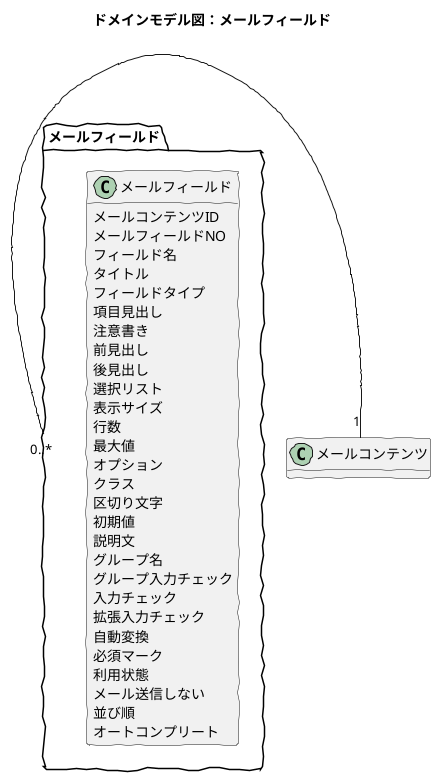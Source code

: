 @startuml
skinparam handwritten true
skinparam backgroundColor white
hide method

title ドメインモデル図：メールフィールド

package メールフィールド {
	
	class メールフィールド {
		メールコンテンツID
		メールフィールドNO
		フィールド名
		タイトル
		フィールドタイプ
		項目見出し
		注意書き
		前見出し
		後見出し
		選択リスト
		表示サイズ
		行数
		最大値
		オプション
		クラス
		区切り文字
		初期値
		説明文
		グループ名
		グループ入力チェック
		入力チェック
		拡張入力チェック
		自動変換
		必須マーク
		利用状態
		メール送信しない
		並び順
		オートコンプリート
	}

}

メールフィールド "0..*" -right- "1" メールコンテンツ

@enduml
